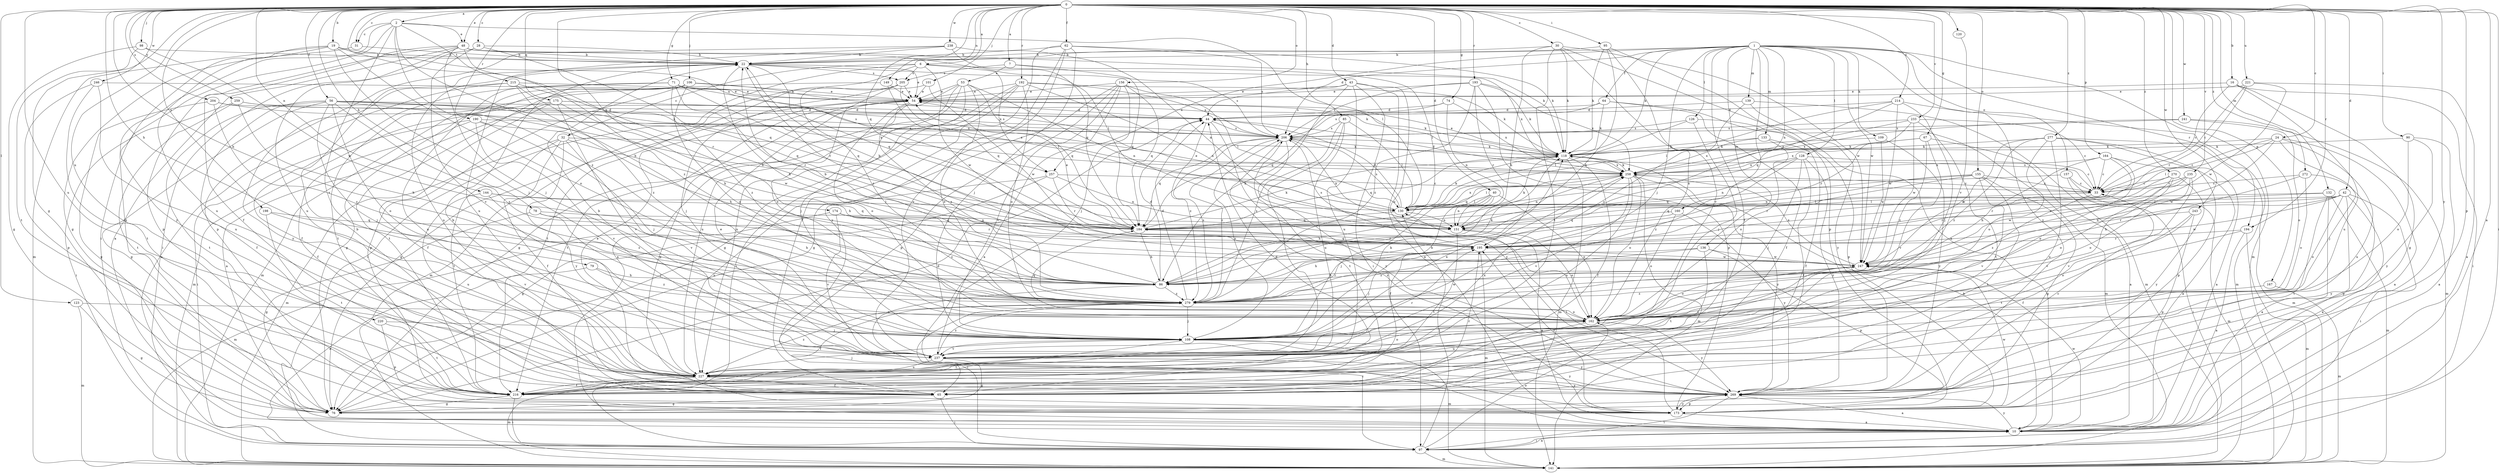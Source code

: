 strict digraph  {
0;
1;
2;
6;
7;
10;
16;
19;
22;
24;
28;
30;
31;
32;
33;
40;
42;
43;
44;
48;
53;
54;
56;
62;
64;
65;
67;
71;
74;
76;
78;
79;
85;
86;
90;
95;
97;
98;
101;
106;
108;
109;
118;
120;
123;
126;
128;
130;
132;
133;
136;
139;
141;
144;
149;
151;
155;
156;
157;
160;
162;
164;
167;
173;
174;
175;
184;
190;
192;
193;
194;
195;
198;
204;
205;
206;
214;
215;
216;
220;
221;
227;
233;
235;
237;
238;
241;
243;
246;
247;
257;
258;
259;
269;
270;
272;
277;
279;
0 -> 2  [label=a];
0 -> 6  [label=a];
0 -> 7  [label=a];
0 -> 10  [label=a];
0 -> 16  [label=b];
0 -> 19  [label=b];
0 -> 24  [label=c];
0 -> 28  [label=c];
0 -> 30  [label=c];
0 -> 31  [label=c];
0 -> 40  [label=d];
0 -> 42  [label=d];
0 -> 43  [label=d];
0 -> 48  [label=e];
0 -> 56  [label=f];
0 -> 62  [label=f];
0 -> 67  [label=g];
0 -> 71  [label=g];
0 -> 74  [label=g];
0 -> 76  [label=g];
0 -> 78  [label=h];
0 -> 79  [label=h];
0 -> 85  [label=h];
0 -> 86  [label=h];
0 -> 90  [label=i];
0 -> 95  [label=i];
0 -> 97  [label=i];
0 -> 98  [label=j];
0 -> 101  [label=j];
0 -> 106  [label=j];
0 -> 120  [label=l];
0 -> 123  [label=l];
0 -> 132  [label=m];
0 -> 144  [label=n];
0 -> 149  [label=n];
0 -> 155  [label=o];
0 -> 156  [label=o];
0 -> 164  [label=p];
0 -> 167  [label=p];
0 -> 173  [label=p];
0 -> 174  [label=q];
0 -> 175  [label=q];
0 -> 184  [label=q];
0 -> 190  [label=r];
0 -> 192  [label=r];
0 -> 193  [label=r];
0 -> 194  [label=r];
0 -> 198  [label=s];
0 -> 204  [label=s];
0 -> 214  [label=t];
0 -> 220  [label=u];
0 -> 221  [label=u];
0 -> 227  [label=u];
0 -> 233  [label=v];
0 -> 235  [label=v];
0 -> 238  [label=w];
0 -> 241  [label=w];
0 -> 243  [label=w];
0 -> 246  [label=w];
0 -> 257  [label=x];
0 -> 259  [label=y];
0 -> 269  [label=y];
0 -> 270  [label=z];
0 -> 272  [label=z];
0 -> 277  [label=z];
1 -> 22  [label=b];
1 -> 44  [label=d];
1 -> 64  [label=f];
1 -> 65  [label=f];
1 -> 108  [label=j];
1 -> 109  [label=k];
1 -> 118  [label=k];
1 -> 126  [label=l];
1 -> 128  [label=l];
1 -> 133  [label=m];
1 -> 136  [label=m];
1 -> 139  [label=m];
1 -> 141  [label=m];
1 -> 151  [label=n];
1 -> 157  [label=o];
1 -> 160  [label=o];
1 -> 194  [label=r];
1 -> 247  [label=w];
1 -> 257  [label=x];
1 -> 269  [label=y];
2 -> 31  [label=c];
2 -> 48  [label=e];
2 -> 76  [label=g];
2 -> 86  [label=h];
2 -> 97  [label=i];
2 -> 130  [label=l];
2 -> 215  [label=t];
2 -> 237  [label=v];
2 -> 279  [label=z];
6 -> 32  [label=c];
6 -> 97  [label=i];
6 -> 205  [label=s];
6 -> 247  [label=w];
6 -> 257  [label=x];
6 -> 258  [label=x];
6 -> 279  [label=z];
7 -> 53  [label=e];
7 -> 130  [label=l];
7 -> 184  [label=q];
7 -> 205  [label=s];
10 -> 97  [label=i];
10 -> 118  [label=k];
10 -> 247  [label=w];
10 -> 269  [label=y];
16 -> 33  [label=c];
16 -> 54  [label=e];
16 -> 76  [label=g];
16 -> 97  [label=i];
16 -> 227  [label=u];
19 -> 22  [label=b];
19 -> 108  [label=j];
19 -> 141  [label=m];
19 -> 162  [label=o];
19 -> 195  [label=r];
19 -> 227  [label=u];
19 -> 269  [label=y];
22 -> 54  [label=e];
22 -> 86  [label=h];
22 -> 184  [label=q];
22 -> 195  [label=r];
22 -> 205  [label=s];
22 -> 206  [label=s];
22 -> 227  [label=u];
24 -> 10  [label=a];
24 -> 33  [label=c];
24 -> 108  [label=j];
24 -> 118  [label=k];
24 -> 130  [label=l];
24 -> 227  [label=u];
24 -> 247  [label=w];
28 -> 22  [label=b];
28 -> 97  [label=i];
28 -> 184  [label=q];
28 -> 237  [label=v];
30 -> 10  [label=a];
30 -> 22  [label=b];
30 -> 86  [label=h];
30 -> 118  [label=k];
30 -> 216  [label=t];
30 -> 237  [label=v];
30 -> 247  [label=w];
31 -> 22  [label=b];
31 -> 76  [label=g];
32 -> 65  [label=f];
32 -> 86  [label=h];
32 -> 118  [label=k];
32 -> 141  [label=m];
32 -> 216  [label=t];
32 -> 237  [label=v];
32 -> 269  [label=y];
33 -> 130  [label=l];
33 -> 206  [label=s];
33 -> 279  [label=z];
40 -> 65  [label=f];
40 -> 86  [label=h];
40 -> 108  [label=j];
40 -> 130  [label=l];
40 -> 151  [label=n];
40 -> 162  [label=o];
42 -> 10  [label=a];
42 -> 97  [label=i];
42 -> 130  [label=l];
42 -> 162  [label=o];
42 -> 184  [label=q];
42 -> 195  [label=r];
42 -> 247  [label=w];
42 -> 269  [label=y];
43 -> 10  [label=a];
43 -> 54  [label=e];
43 -> 86  [label=h];
43 -> 97  [label=i];
43 -> 162  [label=o];
43 -> 206  [label=s];
43 -> 227  [label=u];
44 -> 206  [label=s];
44 -> 269  [label=y];
44 -> 279  [label=z];
48 -> 10  [label=a];
48 -> 22  [label=b];
48 -> 65  [label=f];
48 -> 108  [label=j];
48 -> 118  [label=k];
48 -> 130  [label=l];
48 -> 173  [label=p];
48 -> 227  [label=u];
48 -> 279  [label=z];
53 -> 10  [label=a];
53 -> 54  [label=e];
53 -> 76  [label=g];
53 -> 108  [label=j];
53 -> 151  [label=n];
53 -> 162  [label=o];
53 -> 184  [label=q];
53 -> 227  [label=u];
54 -> 44  [label=d];
54 -> 76  [label=g];
54 -> 118  [label=k];
54 -> 162  [label=o];
54 -> 173  [label=p];
54 -> 216  [label=t];
54 -> 279  [label=z];
56 -> 44  [label=d];
56 -> 65  [label=f];
56 -> 76  [label=g];
56 -> 108  [label=j];
56 -> 151  [label=n];
56 -> 162  [label=o];
56 -> 206  [label=s];
56 -> 216  [label=t];
56 -> 258  [label=x];
56 -> 279  [label=z];
62 -> 22  [label=b];
62 -> 65  [label=f];
62 -> 108  [label=j];
62 -> 118  [label=k];
62 -> 206  [label=s];
62 -> 237  [label=v];
62 -> 269  [label=y];
64 -> 44  [label=d];
64 -> 65  [label=f];
64 -> 118  [label=k];
64 -> 173  [label=p];
64 -> 206  [label=s];
65 -> 22  [label=b];
65 -> 76  [label=g];
65 -> 97  [label=i];
65 -> 195  [label=r];
67 -> 10  [label=a];
67 -> 118  [label=k];
67 -> 237  [label=v];
67 -> 258  [label=x];
67 -> 279  [label=z];
71 -> 54  [label=e];
71 -> 65  [label=f];
71 -> 184  [label=q];
71 -> 195  [label=r];
71 -> 227  [label=u];
71 -> 258  [label=x];
71 -> 279  [label=z];
74 -> 44  [label=d];
74 -> 151  [label=n];
74 -> 184  [label=q];
74 -> 258  [label=x];
76 -> 44  [label=d];
78 -> 76  [label=g];
78 -> 86  [label=h];
78 -> 108  [label=j];
78 -> 151  [label=n];
79 -> 10  [label=a];
79 -> 86  [label=h];
79 -> 279  [label=z];
85 -> 130  [label=l];
85 -> 206  [label=s];
85 -> 227  [label=u];
85 -> 237  [label=v];
85 -> 279  [label=z];
86 -> 22  [label=b];
86 -> 44  [label=d];
86 -> 97  [label=i];
86 -> 118  [label=k];
86 -> 279  [label=z];
90 -> 10  [label=a];
90 -> 118  [label=k];
90 -> 162  [label=o];
90 -> 269  [label=y];
95 -> 22  [label=b];
95 -> 86  [label=h];
95 -> 118  [label=k];
95 -> 162  [label=o];
95 -> 173  [label=p];
97 -> 10  [label=a];
97 -> 130  [label=l];
97 -> 141  [label=m];
97 -> 162  [label=o];
98 -> 22  [label=b];
98 -> 76  [label=g];
98 -> 216  [label=t];
98 -> 247  [label=w];
101 -> 54  [label=e];
101 -> 141  [label=m];
101 -> 247  [label=w];
106 -> 54  [label=e];
106 -> 76  [label=g];
106 -> 118  [label=k];
106 -> 141  [label=m];
106 -> 162  [label=o];
106 -> 173  [label=p];
106 -> 216  [label=t];
108 -> 118  [label=k];
108 -> 141  [label=m];
108 -> 206  [label=s];
108 -> 216  [label=t];
108 -> 237  [label=v];
108 -> 258  [label=x];
108 -> 269  [label=y];
109 -> 118  [label=k];
109 -> 247  [label=w];
109 -> 269  [label=y];
118 -> 54  [label=e];
118 -> 65  [label=f];
118 -> 141  [label=m];
118 -> 184  [label=q];
118 -> 258  [label=x];
120 -> 237  [label=v];
123 -> 76  [label=g];
123 -> 141  [label=m];
123 -> 162  [label=o];
126 -> 108  [label=j];
126 -> 130  [label=l];
126 -> 141  [label=m];
126 -> 206  [label=s];
128 -> 33  [label=c];
128 -> 65  [label=f];
128 -> 108  [label=j];
128 -> 151  [label=n];
128 -> 258  [label=x];
128 -> 269  [label=y];
128 -> 279  [label=z];
130 -> 44  [label=d];
130 -> 54  [label=e];
130 -> 118  [label=k];
130 -> 151  [label=n];
130 -> 184  [label=q];
130 -> 206  [label=s];
130 -> 258  [label=x];
132 -> 10  [label=a];
132 -> 130  [label=l];
132 -> 141  [label=m];
132 -> 195  [label=r];
132 -> 216  [label=t];
133 -> 65  [label=f];
133 -> 118  [label=k];
133 -> 162  [label=o];
133 -> 258  [label=x];
136 -> 86  [label=h];
136 -> 173  [label=p];
136 -> 216  [label=t];
136 -> 247  [label=w];
136 -> 279  [label=z];
139 -> 44  [label=d];
139 -> 141  [label=m];
139 -> 269  [label=y];
139 -> 279  [label=z];
144 -> 130  [label=l];
144 -> 184  [label=q];
144 -> 227  [label=u];
144 -> 279  [label=z];
149 -> 54  [label=e];
149 -> 184  [label=q];
149 -> 216  [label=t];
151 -> 10  [label=a];
151 -> 118  [label=k];
151 -> 162  [label=o];
151 -> 216  [label=t];
155 -> 33  [label=c];
155 -> 76  [label=g];
155 -> 151  [label=n];
155 -> 184  [label=q];
155 -> 195  [label=r];
155 -> 216  [label=t];
155 -> 237  [label=v];
156 -> 10  [label=a];
156 -> 54  [label=e];
156 -> 76  [label=g];
156 -> 108  [label=j];
156 -> 130  [label=l];
156 -> 173  [label=p];
156 -> 184  [label=q];
156 -> 237  [label=v];
157 -> 33  [label=c];
157 -> 97  [label=i];
157 -> 130  [label=l];
157 -> 141  [label=m];
160 -> 86  [label=h];
160 -> 162  [label=o];
160 -> 184  [label=q];
160 -> 269  [label=y];
162 -> 108  [label=j];
162 -> 184  [label=q];
162 -> 227  [label=u];
162 -> 269  [label=y];
164 -> 10  [label=a];
164 -> 33  [label=c];
164 -> 86  [label=h];
164 -> 162  [label=o];
164 -> 195  [label=r];
164 -> 258  [label=x];
167 -> 141  [label=m];
167 -> 279  [label=z];
173 -> 10  [label=a];
173 -> 130  [label=l];
173 -> 195  [label=r];
173 -> 206  [label=s];
173 -> 247  [label=w];
173 -> 269  [label=y];
174 -> 141  [label=m];
174 -> 184  [label=q];
174 -> 195  [label=r];
174 -> 237  [label=v];
174 -> 279  [label=z];
175 -> 10  [label=a];
175 -> 44  [label=d];
175 -> 65  [label=f];
175 -> 141  [label=m];
175 -> 206  [label=s];
175 -> 237  [label=v];
175 -> 247  [label=w];
184 -> 54  [label=e];
184 -> 86  [label=h];
184 -> 118  [label=k];
184 -> 195  [label=r];
190 -> 65  [label=f];
190 -> 86  [label=h];
190 -> 97  [label=i];
190 -> 108  [label=j];
190 -> 206  [label=s];
190 -> 237  [label=v];
192 -> 54  [label=e];
192 -> 76  [label=g];
192 -> 97  [label=i];
192 -> 118  [label=k];
192 -> 151  [label=n];
192 -> 162  [label=o];
192 -> 206  [label=s];
192 -> 227  [label=u];
193 -> 54  [label=e];
193 -> 118  [label=k];
193 -> 173  [label=p];
193 -> 195  [label=r];
193 -> 206  [label=s];
193 -> 258  [label=x];
193 -> 279  [label=z];
194 -> 10  [label=a];
194 -> 141  [label=m];
194 -> 162  [label=o];
194 -> 195  [label=r];
195 -> 22  [label=b];
195 -> 108  [label=j];
195 -> 141  [label=m];
195 -> 184  [label=q];
195 -> 206  [label=s];
195 -> 247  [label=w];
198 -> 184  [label=q];
198 -> 216  [label=t];
198 -> 237  [label=v];
204 -> 44  [label=d];
204 -> 76  [label=g];
204 -> 258  [label=x];
204 -> 279  [label=z];
205 -> 54  [label=e];
205 -> 108  [label=j];
205 -> 130  [label=l];
205 -> 162  [label=o];
205 -> 216  [label=t];
206 -> 118  [label=k];
206 -> 151  [label=n];
206 -> 184  [label=q];
206 -> 216  [label=t];
206 -> 269  [label=y];
206 -> 279  [label=z];
214 -> 44  [label=d];
214 -> 108  [label=j];
214 -> 130  [label=l];
214 -> 141  [label=m];
214 -> 184  [label=q];
214 -> 247  [label=w];
215 -> 10  [label=a];
215 -> 54  [label=e];
215 -> 86  [label=h];
215 -> 184  [label=q];
215 -> 269  [label=y];
215 -> 279  [label=z];
216 -> 44  [label=d];
216 -> 76  [label=g];
216 -> 97  [label=i];
220 -> 108  [label=j];
220 -> 173  [label=p];
220 -> 216  [label=t];
221 -> 10  [label=a];
221 -> 33  [label=c];
221 -> 54  [label=e];
221 -> 195  [label=r];
221 -> 247  [label=w];
227 -> 22  [label=b];
227 -> 54  [label=e];
227 -> 65  [label=f];
227 -> 108  [label=j];
227 -> 141  [label=m];
227 -> 216  [label=t];
227 -> 258  [label=x];
227 -> 269  [label=y];
227 -> 279  [label=z];
233 -> 33  [label=c];
233 -> 195  [label=r];
233 -> 206  [label=s];
233 -> 216  [label=t];
233 -> 247  [label=w];
233 -> 258  [label=x];
235 -> 33  [label=c];
235 -> 162  [label=o];
235 -> 195  [label=r];
235 -> 237  [label=v];
235 -> 247  [label=w];
237 -> 22  [label=b];
237 -> 54  [label=e];
237 -> 76  [label=g];
237 -> 162  [label=o];
237 -> 195  [label=r];
237 -> 227  [label=u];
237 -> 269  [label=y];
237 -> 279  [label=z];
238 -> 22  [label=b];
238 -> 151  [label=n];
238 -> 173  [label=p];
238 -> 184  [label=q];
238 -> 227  [label=u];
241 -> 141  [label=m];
241 -> 162  [label=o];
241 -> 206  [label=s];
241 -> 258  [label=x];
243 -> 65  [label=f];
243 -> 151  [label=n];
243 -> 173  [label=p];
243 -> 216  [label=t];
246 -> 54  [label=e];
246 -> 173  [label=p];
246 -> 216  [label=t];
246 -> 227  [label=u];
247 -> 86  [label=h];
247 -> 162  [label=o];
247 -> 237  [label=v];
247 -> 258  [label=x];
257 -> 33  [label=c];
257 -> 76  [label=g];
257 -> 151  [label=n];
257 -> 195  [label=r];
257 -> 227  [label=u];
258 -> 33  [label=c];
258 -> 44  [label=d];
258 -> 118  [label=k];
258 -> 141  [label=m];
258 -> 151  [label=n];
258 -> 162  [label=o];
258 -> 184  [label=q];
258 -> 227  [label=u];
258 -> 237  [label=v];
258 -> 269  [label=y];
259 -> 44  [label=d];
259 -> 86  [label=h];
259 -> 97  [label=i];
259 -> 206  [label=s];
259 -> 216  [label=t];
269 -> 10  [label=a];
269 -> 33  [label=c];
269 -> 97  [label=i];
269 -> 173  [label=p];
270 -> 33  [label=c];
270 -> 162  [label=o];
270 -> 195  [label=r];
270 -> 237  [label=v];
270 -> 269  [label=y];
272 -> 33  [label=c];
272 -> 86  [label=h];
272 -> 162  [label=o];
272 -> 173  [label=p];
277 -> 10  [label=a];
277 -> 118  [label=k];
277 -> 141  [label=m];
277 -> 162  [label=o];
277 -> 173  [label=p];
277 -> 227  [label=u];
277 -> 247  [label=w];
277 -> 279  [label=z];
279 -> 44  [label=d];
279 -> 65  [label=f];
279 -> 97  [label=i];
279 -> 108  [label=j];
279 -> 162  [label=o];
279 -> 195  [label=r];
279 -> 206  [label=s];
279 -> 247  [label=w];
}
